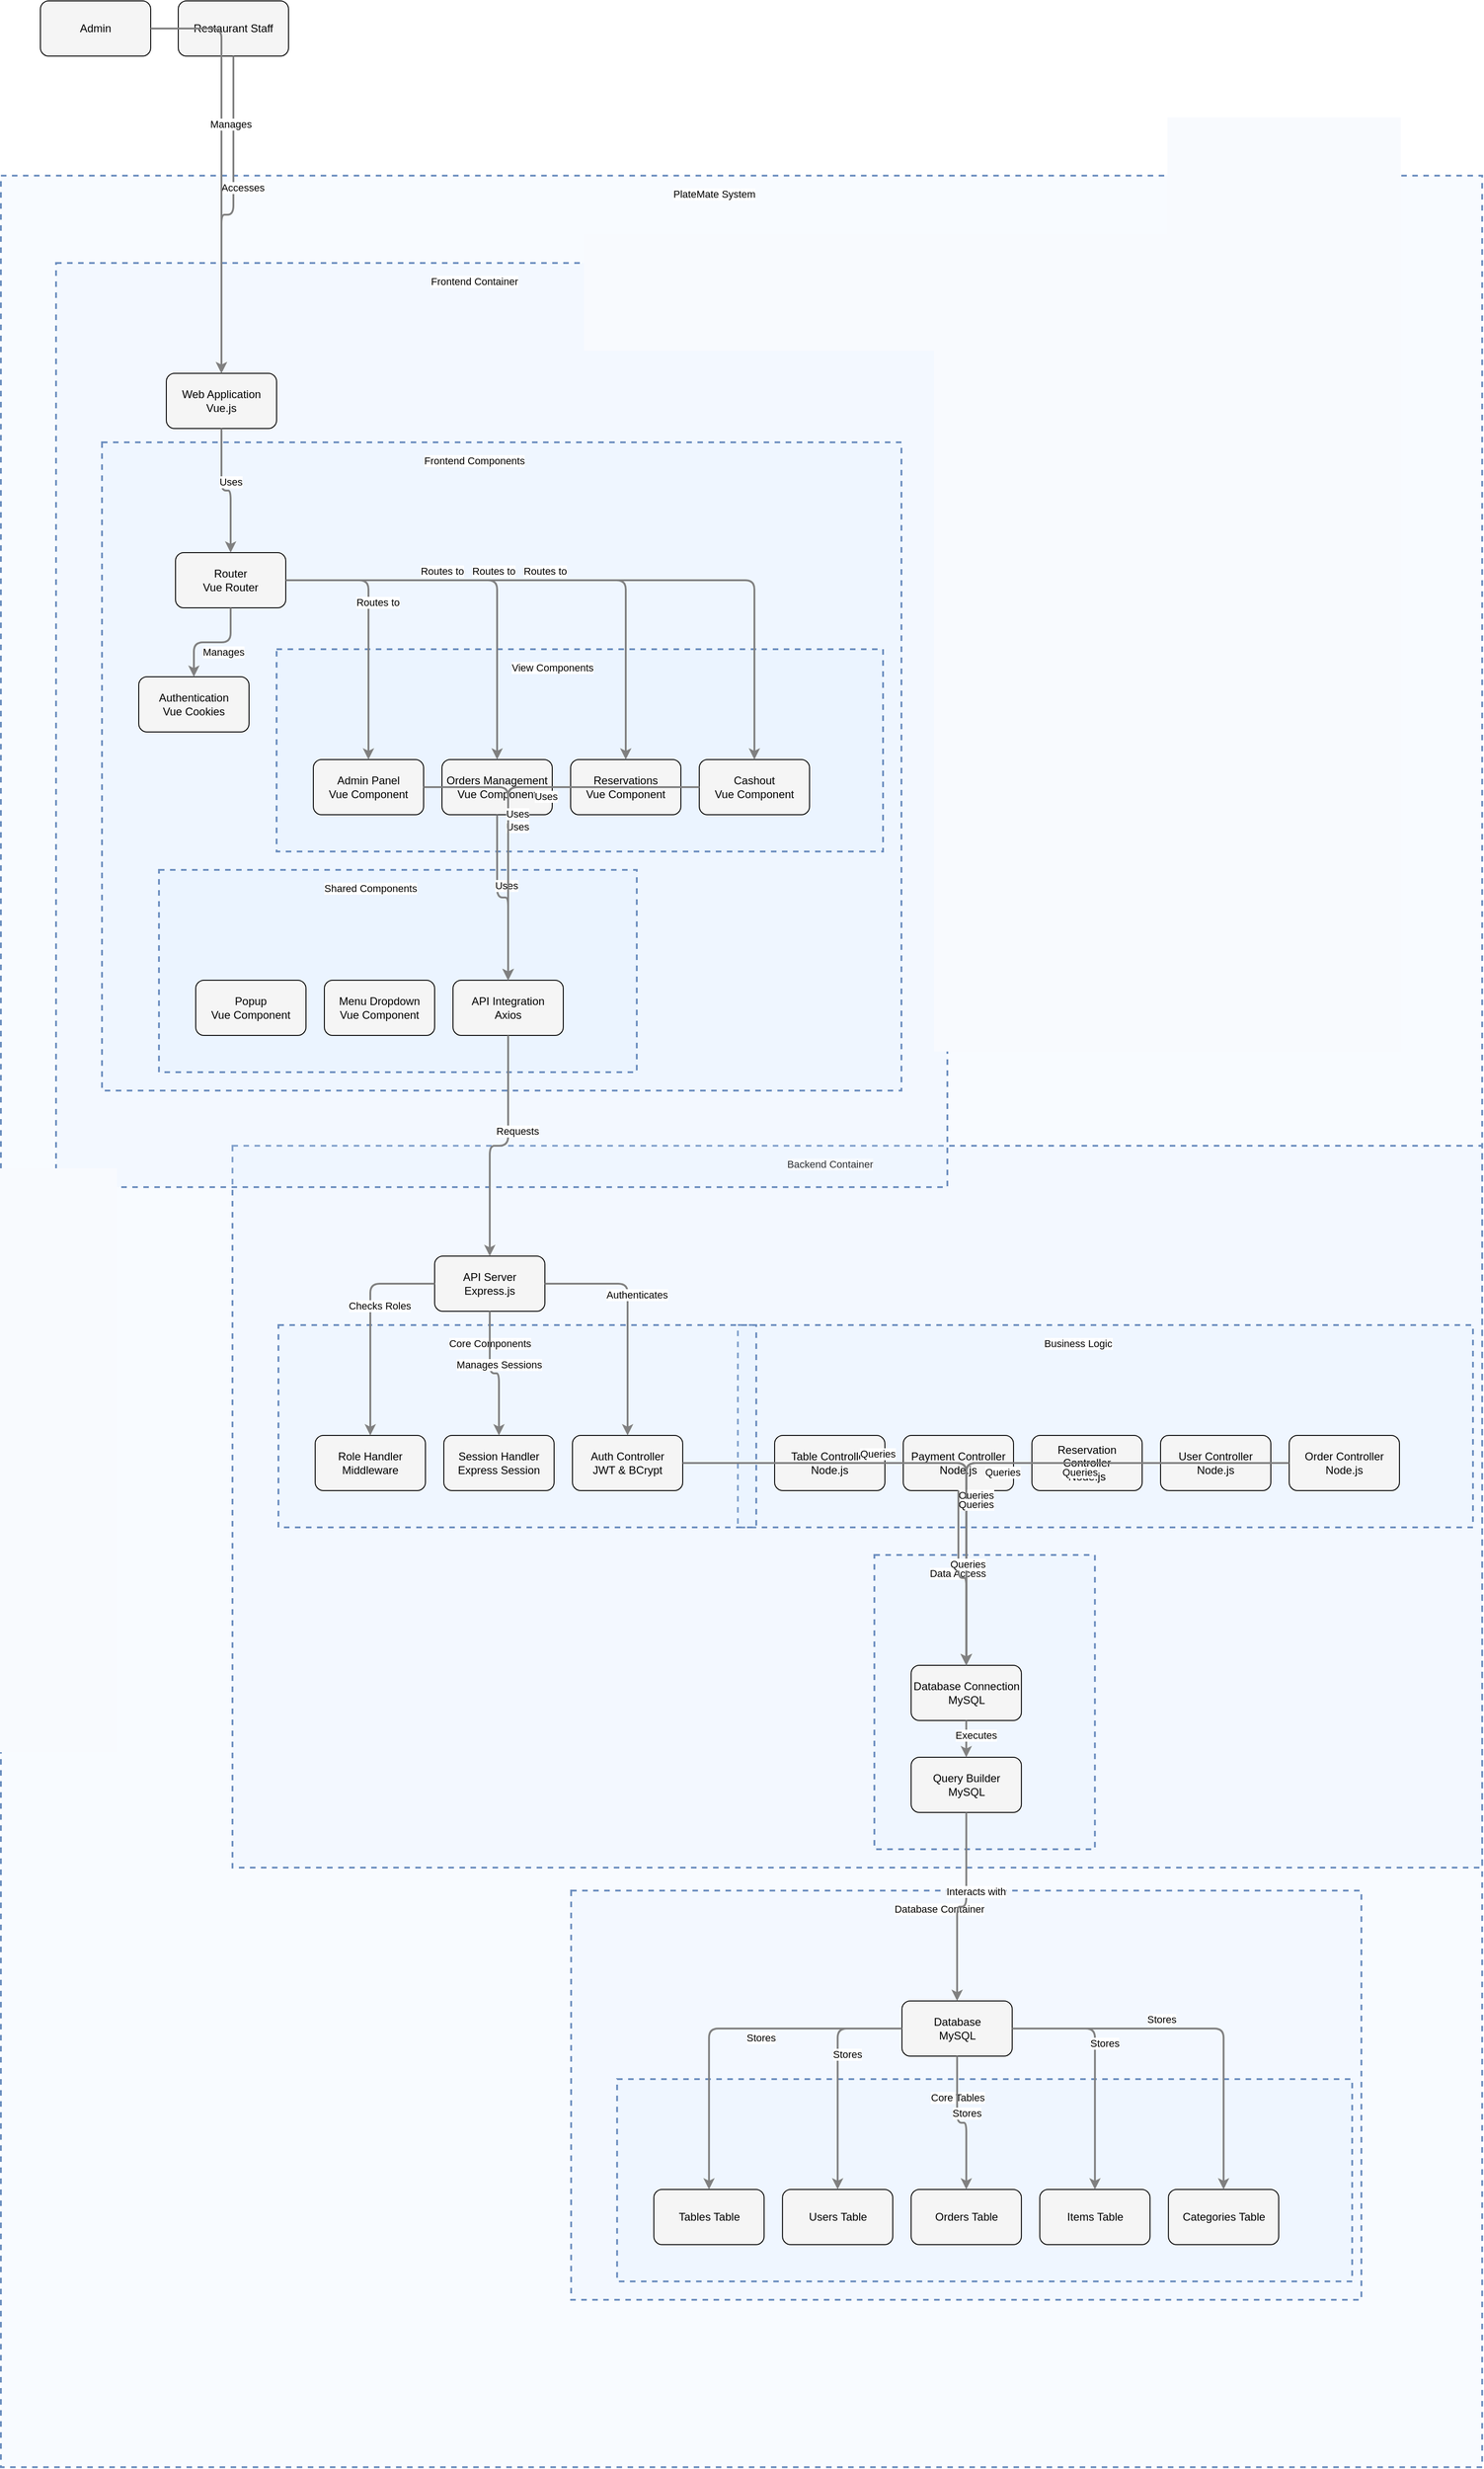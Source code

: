 <mxfile version="26.2.2">
  <diagram id="codeviz-diagram" name="System Diagram">
    <mxGraphModel dx="2370" dy="1610" grid="1" gridSize="10" guides="1" tooltips="1" connect="1" arrows="1" fold="1" page="1" pageScale="1" pageWidth="1169" pageHeight="827" math="0" shadow="0">
      <root>
        <mxCell id="0" />
        <mxCell id="1" parent="0" />
        <mxCell id="subGraph10" value="" style="html=1;whiteSpace=wrap;container=1;fillColor=#dae8fc;strokeColor=#6c8ebf;dashed=1;fillOpacity=20;strokeWidth=2;containerType=none;recursiveResize=0;movable=1;resizable=1;autosize=0;dropTarget=0" parent="1" vertex="1">
          <mxGeometry x="54" y="202" width="1612" height="2492" as="geometry" />
        </mxCell>
        <mxCell id="subGraph9" value="" style="html=1;whiteSpace=wrap;container=1;fillColor=#dae8fc;strokeColor=#6c8ebf;dashed=1;fillOpacity=20;strokeWidth=2;containerType=none;recursiveResize=0;movable=1;resizable=1;autosize=0;dropTarget=0" parent="subGraph10" vertex="1">
          <mxGeometry x="620.571" y="1865" width="860.0" height="445" as="geometry" />
        </mxCell>
        <mxCell id="subGraph8" value="" style="html=1;whiteSpace=wrap;container=1;fillColor=#dae8fc;strokeColor=#6c8ebf;dashed=1;fillOpacity=20;strokeWidth=2;containerType=none;recursiveResize=0;movable=1;resizable=1;autosize=0;dropTarget=0" parent="subGraph9" vertex="1">
          <mxGeometry x="50" y="205" width="800" height="220" as="geometry" />
        </mxCell>
        <mxCell id="Users" value="Users Table" style="rounded=1;whiteSpace=wrap;html=1;fillColor=#f5f5f5" parent="subGraph8" vertex="1">
          <mxGeometry x="180" y="120" width="120" height="60" as="geometry" />
        </mxCell>
        <mxCell id="Orders" value="Orders Table" style="rounded=1;whiteSpace=wrap;html=1;fillColor=#f5f5f5" parent="subGraph8" vertex="1">
          <mxGeometry x="320" y="120" width="120" height="60" as="geometry" />
        </mxCell>
        <mxCell id="Tables" value="Tables Table" style="rounded=1;whiteSpace=wrap;html=1;fillColor=#f5f5f5" parent="subGraph8" vertex="1">
          <mxGeometry x="40" y="120" width="120" height="60" as="geometry" />
        </mxCell>
        <mxCell id="Items" value="Items Table" style="rounded=1;whiteSpace=wrap;html=1;fillColor=#f5f5f5" parent="subGraph8" vertex="1">
          <mxGeometry x="460" y="120" width="120" height="60" as="geometry" />
        </mxCell>
        <mxCell id="Categories" value="Categories Table" style="rounded=1;whiteSpace=wrap;html=1;fillColor=#f5f5f5" parent="subGraph8" vertex="1">
          <mxGeometry x="600" y="120" width="120" height="60" as="geometry" />
        </mxCell>
        <mxCell id="subGraph8_label" value="Core Tables" style="edgeLabel;html=1;align=center;verticalAlign=middle;resizable=0;labelBackgroundColor=white;spacing=5" parent="subGraph9" vertex="1">
          <mxGeometry x="58" y="213" width="724" height="24" as="geometry" />
        </mxCell>
        <mxCell id="MySQL" value="Database&lt;br&gt;MySQL" style="rounded=1;whiteSpace=wrap;html=1;fillColor=#f5f5f5" parent="subGraph9" vertex="1">
          <mxGeometry x="360" y="120" width="120" height="60" as="geometry" />
        </mxCell>
        <mxCell id="subGraph9_label" value="Database Container" style="edgeLabel;html=1;align=center;verticalAlign=middle;resizable=0;labelBackgroundColor=white;spacing=5" parent="subGraph10" vertex="1">
          <mxGeometry x="628.571" y="1873" width="784.0" height="24" as="geometry" />
        </mxCell>
        <mxCell id="subGraph7" value="" style="html=1;whiteSpace=wrap;container=1;fillColor=#dae8fc;strokeColor=#6c8ebf;dashed=1;fillOpacity=20;strokeWidth=2;containerType=none;recursiveResize=0;movable=1;resizable=1;autosize=0;dropTarget=0" parent="subGraph10" vertex="1">
          <mxGeometry x="252" y="1055" width="1360" height="785" as="geometry" />
        </mxCell>
        <mxCell id="subGraph6" value="" style="html=1;whiteSpace=wrap;container=1;fillColor=#dae8fc;strokeColor=#6c8ebf;dashed=1;fillOpacity=20;strokeWidth=2;containerType=none;recursiveResize=0;movable=1;resizable=1;autosize=0;dropTarget=0" parent="subGraph7" vertex="1">
          <mxGeometry x="698.571" y="445" width="240" height="320" as="geometry" />
        </mxCell>
        <mxCell id="DBConnection" value="Database Connection&lt;br&gt;MySQL" style="rounded=1;whiteSpace=wrap;html=1;fillColor=#f5f5f5" parent="subGraph6" vertex="1">
          <mxGeometry x="40" y="120" width="120" height="60" as="geometry" />
        </mxCell>
        <mxCell id="QueryBuilder" value="Query Builder&lt;br&gt;MySQL" style="rounded=1;whiteSpace=wrap;html=1;fillColor=#f5f5f5" parent="subGraph6" vertex="1">
          <mxGeometry x="40" y="220" width="120" height="60" as="geometry" />
        </mxCell>
        <mxCell id="subGraph6_label" value="Data Access" style="edgeLabel;html=1;align=center;verticalAlign=middle;resizable=0;labelBackgroundColor=white;spacing=5" parent="subGraph7" vertex="1">
          <mxGeometry x="706.571" y="453" width="164" height="24" as="geometry" />
        </mxCell>
        <mxCell id="subGraph5" value="" style="html=1;whiteSpace=wrap;container=1;fillColor=#dae8fc;strokeColor=#6c8ebf;dashed=1;fillOpacity=20;strokeWidth=2;containerType=none;recursiveResize=0;movable=1;resizable=1;autosize=0;dropTarget=0" parent="subGraph7" vertex="1">
          <mxGeometry x="550" y="195" width="800" height="220" as="geometry" />
        </mxCell>
        <mxCell id="OrderController" value="Order Controller&lt;br&gt;Node.js" style="rounded=1;whiteSpace=wrap;html=1;fillColor=#f5f5f5" parent="subGraph5" vertex="1">
          <mxGeometry x="600" y="120" width="120" height="60" as="geometry" />
        </mxCell>
        <mxCell id="TableController" value="Table Controller&lt;br&gt;Node.js" style="rounded=1;whiteSpace=wrap;html=1;fillColor=#f5f5f5" parent="subGraph5" vertex="1">
          <mxGeometry x="40" y="120" width="120" height="60" as="geometry" />
        </mxCell>
        <mxCell id="UserController" value="User Controller&lt;br&gt;Node.js" style="rounded=1;whiteSpace=wrap;html=1;fillColor=#f5f5f5" parent="subGraph5" vertex="1">
          <mxGeometry x="460" y="120" width="120" height="60" as="geometry" />
        </mxCell>
        <mxCell id="ReservationController" value="Reservation Controller&lt;br&gt;Node.js" style="rounded=1;whiteSpace=wrap;html=1;fillColor=#f5f5f5" parent="subGraph5" vertex="1">
          <mxGeometry x="320" y="120" width="120" height="60" as="geometry" />
        </mxCell>
        <mxCell id="PaymentController" value="Payment Controller&lt;br&gt;Node.js" style="rounded=1;whiteSpace=wrap;html=1;fillColor=#f5f5f5" parent="subGraph5" vertex="1">
          <mxGeometry x="180" y="120" width="120" height="60" as="geometry" />
        </mxCell>
        <mxCell id="subGraph5_label" value="Business Logic" style="edgeLabel;html=1;align=center;verticalAlign=middle;resizable=0;labelBackgroundColor=white;spacing=5" parent="subGraph7" vertex="1">
          <mxGeometry x="558" y="203" width="724" height="24" as="geometry" />
        </mxCell>
        <mxCell id="subGraph4" value="" style="html=1;whiteSpace=wrap;container=1;fillColor=#dae8fc;strokeColor=#6c8ebf;dashed=1;fillOpacity=20;strokeWidth=2;containerType=none;recursiveResize=0;movable=1;resizable=1;autosize=0;dropTarget=0" parent="subGraph7" vertex="1">
          <mxGeometry x="50" y="195" width="520" height="220" as="geometry" />
        </mxCell>
        <mxCell id="AuthController" value="Auth Controller&lt;br&gt;JWT &amp;amp; BCrypt" style="rounded=1;whiteSpace=wrap;html=1;fillColor=#f5f5f5" parent="subGraph4" vertex="1">
          <mxGeometry x="320" y="120" width="120" height="60" as="geometry" />
        </mxCell>
        <mxCell id="SessionHandler" value="Session Handler&lt;br&gt;Express Session" style="rounded=1;whiteSpace=wrap;html=1;fillColor=#f5f5f5" parent="subGraph4" vertex="1">
          <mxGeometry x="180" y="120" width="120" height="60" as="geometry" />
        </mxCell>
        <mxCell id="RoleHandler" value="Role Handler&lt;br&gt;Middleware" style="rounded=1;whiteSpace=wrap;html=1;fillColor=#f5f5f5" parent="subGraph4" vertex="1">
          <mxGeometry x="40" y="120" width="120" height="60" as="geometry" />
        </mxCell>
        <mxCell id="subGraph4_label" value="Core Components" style="edgeLabel;html=1;align=center;verticalAlign=middle;resizable=0;labelBackgroundColor=white;spacing=5" parent="subGraph7" vertex="1">
          <mxGeometry x="58" y="203" width="444" height="24" as="geometry" />
        </mxCell>
        <mxCell id="ExpressServer" value="API Server&lt;br&gt;Express.js" style="rounded=1;whiteSpace=wrap;html=1;fillColor=#f5f5f5" parent="subGraph7" vertex="1">
          <mxGeometry x="220" y="120" width="120" height="60" as="geometry" />
        </mxCell>
        <mxCell id="subGraph7_label" value="Backend Container" style="edgeLabel;html=1;align=center;verticalAlign=middle;resizable=0;labelBackgroundColor=white;spacing=5" parent="subGraph10" vertex="1">
          <mxGeometry x="260" y="1063" width="1284" height="24" as="geometry" />
        </mxCell>
        <mxCell id="subGraph3" value="" style="html=1;whiteSpace=wrap;container=1;fillColor=#dae8fc;strokeColor=#6c8ebf;dashed=1;fillOpacity=20;strokeWidth=2;containerType=none;recursiveResize=0;movable=1;resizable=1;autosize=0;dropTarget=0" parent="subGraph10" vertex="1">
          <mxGeometry x="60" y="95" width="970" height="1005" as="geometry" />
        </mxCell>
        <mxCell id="subGraph2" value="" style="html=1;whiteSpace=wrap;container=1;fillColor=#dae8fc;strokeColor=#6c8ebf;dashed=1;fillOpacity=20;strokeWidth=2;containerType=none;recursiveResize=0;movable=1;resizable=1;autosize=0;dropTarget=0" parent="subGraph3" vertex="1">
          <mxGeometry x="50" y="195" width="870" height="705" as="geometry" />
        </mxCell>
        <mxCell id="subGraph1" value="" style="html=1;whiteSpace=wrap;container=1;fillColor=#dae8fc;strokeColor=#6c8ebf;dashed=1;fillOpacity=20;strokeWidth=2;containerType=none;recursiveResize=0;movable=1;resizable=1;autosize=0;dropTarget=0" parent="subGraph2" vertex="1">
          <mxGeometry x="62" y="465" width="520" height="220" as="geometry" />
        </mxCell>
        <mxCell id="MenuDropdown" value="Menu Dropdown&lt;br&gt;Vue Component" style="rounded=1;whiteSpace=wrap;html=1;fillColor=#f5f5f5" parent="subGraph1" vertex="1">
          <mxGeometry x="180" y="120" width="120" height="60" as="geometry" />
        </mxCell>
        <mxCell id="PopupComponent" value="Popup&lt;br&gt;Vue Component" style="rounded=1;whiteSpace=wrap;html=1;fillColor=#f5f5f5" parent="subGraph1" vertex="1">
          <mxGeometry x="40" y="120" width="120" height="60" as="geometry" />
        </mxCell>
        <mxCell id="APIClient" value="API Integration&lt;br&gt;Axios" style="rounded=1;whiteSpace=wrap;html=1;fillColor=#f5f5f5" parent="subGraph1" vertex="1">
          <mxGeometry x="320" y="120" width="120" height="60" as="geometry" />
        </mxCell>
        <mxCell id="subGraph1_label" value="Shared Components" style="edgeLabel;html=1;align=center;verticalAlign=middle;resizable=0;labelBackgroundColor=white;spacing=5" parent="subGraph2" vertex="1">
          <mxGeometry x="70" y="473" width="444" height="24" as="geometry" />
        </mxCell>
        <mxCell id="subGraph0" value="" style="html=1;whiteSpace=wrap;container=1;fillColor=#dae8fc;strokeColor=#6c8ebf;dashed=1;fillOpacity=20;strokeWidth=2;containerType=none;recursiveResize=0;movable=1;resizable=1;autosize=0;dropTarget=0" parent="subGraph2" vertex="1">
          <mxGeometry x="190" y="225" width="660" height="220" as="geometry" />
        </mxCell>
        <mxCell id="OrdersView" value="Orders Management&lt;br&gt;Vue Component" style="rounded=1;whiteSpace=wrap;html=1;fillColor=#f5f5f5" parent="subGraph0" vertex="1">
          <mxGeometry x="180" y="120" width="120" height="60" as="geometry" />
        </mxCell>
        <mxCell id="ReservationView" value="Reservations&lt;br&gt;Vue Component" style="rounded=1;whiteSpace=wrap;html=1;fillColor=#f5f5f5" parent="subGraph0" vertex="1">
          <mxGeometry x="320" y="120" width="120" height="60" as="geometry" />
        </mxCell>
        <mxCell id="CashoutView" value="Cashout&lt;br&gt;Vue Component" style="rounded=1;whiteSpace=wrap;html=1;fillColor=#f5f5f5" parent="subGraph0" vertex="1">
          <mxGeometry x="460" y="120" width="120" height="60" as="geometry" />
        </mxCell>
        <mxCell id="AdminView" value="Admin Panel&lt;br&gt;Vue Component" style="rounded=1;whiteSpace=wrap;html=1;fillColor=#f5f5f5" parent="subGraph0" vertex="1">
          <mxGeometry x="40" y="120" width="120" height="60" as="geometry" />
        </mxCell>
        <mxCell id="subGraph0_label" value="View Components" style="edgeLabel;html=1;align=center;verticalAlign=middle;resizable=0;labelBackgroundColor=white;spacing=5" parent="subGraph2" vertex="1">
          <mxGeometry x="198" y="233" width="584" height="24" as="geometry" />
        </mxCell>
        <mxCell id="Router" value="Router&lt;br&gt;Vue Router" style="rounded=1;whiteSpace=wrap;html=1;fillColor=#f5f5f5" parent="subGraph2" vertex="1">
          <mxGeometry x="80" y="120" width="120" height="60" as="geometry" />
        </mxCell>
        <mxCell id="AuthModule" value="Authentication&lt;br&gt;Vue Cookies" style="rounded=1;whiteSpace=wrap;html=1;fillColor=#f5f5f5" parent="subGraph2" vertex="1">
          <mxGeometry x="40" y="255" width="120" height="60" as="geometry" />
        </mxCell>
        <mxCell id="subGraph2_label" value="Frontend Components" style="edgeLabel;html=1;align=center;verticalAlign=middle;resizable=0;labelBackgroundColor=white;spacing=5" parent="subGraph3" vertex="1">
          <mxGeometry x="58" y="203" width="794" height="24" as="geometry" />
        </mxCell>
        <mxCell id="VueApp" value="Web Application&lt;br&gt;Vue.js" style="rounded=1;whiteSpace=wrap;html=1;fillColor=#f5f5f5" parent="subGraph3" vertex="1">
          <mxGeometry x="120" y="120" width="120" height="60" as="geometry" />
        </mxCell>
        <mxCell id="subGraph3_label" value="Frontend Container" style="edgeLabel;html=1;align=center;verticalAlign=middle;resizable=0;labelBackgroundColor=white;spacing=5" parent="subGraph10" vertex="1">
          <mxGeometry x="68" y="103" width="894" height="24" as="geometry" />
        </mxCell>
        <mxCell id="subGraph10_label" value="PlateMate System" style="edgeLabel;html=1;align=center;verticalAlign=middle;resizable=0;labelBackgroundColor=white;spacing=5" parent="1" vertex="1">
          <mxGeometry x="62" y="210" width="1536" height="24" as="geometry" />
        </mxCell>
        <mxCell id="User" value="Restaurant Staff" style="rounded=1;whiteSpace=wrap;html=1;fillColor=#f5f5f5" parent="1" vertex="1">
          <mxGeometry x="247" y="12" width="120" height="60" as="geometry" />
        </mxCell>
        <mxCell id="Admin" value="Admin" style="rounded=1;whiteSpace=wrap;html=1;fillColor=#f5f5f5" parent="1" vertex="1">
          <mxGeometry x="97" y="12" width="120" height="60" as="geometry" />
        </mxCell>
        <mxCell id="edge-L_User_VueApp_0" style="edgeStyle=orthogonalEdgeStyle;rounded=1;orthogonalLoop=1;jettySize=auto;html=1;strokeColor=#808080;strokeWidth=2;jumpStyle=arc;jumpSize=10;spacing=15;labelBackgroundColor=white;labelBorderColor=none" parent="1" source="User" target="VueApp" edge="1">
          <mxGeometry relative="1" as="geometry" />
        </mxCell>
        <mxCell id="edge-L_User_VueApp_0_label" value="Accesses" style="edgeLabel;html=1;align=center;verticalAlign=middle;resizable=0;points=[];" parent="edge-L_User_VueApp_0" vertex="1" connectable="0">
          <mxGeometry x="-0.2" y="10" relative="1" as="geometry">
            <mxPoint as="offset" />
          </mxGeometry>
        </mxCell>
        <mxCell id="edge-L_Admin_VueApp_1" style="edgeStyle=orthogonalEdgeStyle;rounded=1;orthogonalLoop=1;jettySize=auto;html=1;strokeColor=#808080;strokeWidth=2;jumpStyle=arc;jumpSize=10;spacing=15;labelBackgroundColor=white;labelBorderColor=none" parent="1" source="Admin" target="VueApp" edge="1">
          <mxGeometry relative="1" as="geometry" />
        </mxCell>
        <mxCell id="edge-L_Admin_VueApp_1_label" value="Manages" style="edgeLabel;html=1;align=center;verticalAlign=middle;resizable=0;points=[];" parent="edge-L_Admin_VueApp_1" vertex="1" connectable="0">
          <mxGeometry x="-0.2" y="10" relative="1" as="geometry">
            <mxPoint as="offset" />
          </mxGeometry>
        </mxCell>
        <mxCell id="edge-L_VueApp_Router_2" style="edgeStyle=orthogonalEdgeStyle;rounded=1;orthogonalLoop=1;jettySize=auto;html=1;strokeColor=#808080;strokeWidth=2;jumpStyle=arc;jumpSize=10;spacing=15;labelBackgroundColor=white;labelBorderColor=none" parent="1" source="VueApp" target="Router" edge="1">
          <mxGeometry relative="1" as="geometry" />
        </mxCell>
        <mxCell id="edge-L_VueApp_Router_2_label" value="Uses" style="edgeLabel;html=1;align=center;verticalAlign=middle;resizable=0;points=[];" parent="edge-L_VueApp_Router_2" vertex="1" connectable="0">
          <mxGeometry x="-0.2" y="10" relative="1" as="geometry">
            <mxPoint as="offset" />
          </mxGeometry>
        </mxCell>
        <mxCell id="edge-L_Router_AuthModule_3" style="edgeStyle=orthogonalEdgeStyle;rounded=1;orthogonalLoop=1;jettySize=auto;html=1;strokeColor=#808080;strokeWidth=2;jumpStyle=arc;jumpSize=10;spacing=15;labelBackgroundColor=white;labelBorderColor=none" parent="1" source="Router" target="AuthModule" edge="1">
          <mxGeometry relative="1" as="geometry" />
        </mxCell>
        <mxCell id="edge-L_Router_AuthModule_3_label" value="Manages" style="edgeLabel;html=1;align=center;verticalAlign=middle;resizable=0;points=[];" parent="edge-L_Router_AuthModule_3" vertex="1" connectable="0">
          <mxGeometry x="-0.2" y="10" relative="1" as="geometry">
            <mxPoint as="offset" />
          </mxGeometry>
        </mxCell>
        <mxCell id="edge-L_Router_OrdersView_4" style="edgeStyle=orthogonalEdgeStyle;rounded=1;orthogonalLoop=1;jettySize=auto;html=1;strokeColor=#808080;strokeWidth=2;jumpStyle=arc;jumpSize=10;spacing=15;labelBackgroundColor=white;labelBorderColor=none" parent="1" source="Router" target="OrdersView" edge="1">
          <mxGeometry relative="1" as="geometry" />
        </mxCell>
        <mxCell id="edge-L_Router_OrdersView_4_label" value="Routes to" style="edgeLabel;html=1;align=center;verticalAlign=middle;resizable=0;points=[];" parent="edge-L_Router_OrdersView_4" vertex="1" connectable="0">
          <mxGeometry x="-0.2" y="10" relative="1" as="geometry">
            <mxPoint as="offset" />
          </mxGeometry>
        </mxCell>
        <mxCell id="edge-L_Router_ReservationView_5" style="edgeStyle=orthogonalEdgeStyle;rounded=1;orthogonalLoop=1;jettySize=auto;html=1;strokeColor=#808080;strokeWidth=2;jumpStyle=arc;jumpSize=10;spacing=15;labelBackgroundColor=white;labelBorderColor=none" parent="1" source="Router" target="ReservationView" edge="1">
          <mxGeometry relative="1" as="geometry" />
        </mxCell>
        <mxCell id="edge-L_Router_ReservationView_5_label" value="Routes to" style="edgeLabel;html=1;align=center;verticalAlign=middle;resizable=0;points=[];" parent="edge-L_Router_ReservationView_5" vertex="1" connectable="0">
          <mxGeometry x="-0.2" y="10" relative="1" as="geometry">
            <mxPoint as="offset" />
          </mxGeometry>
        </mxCell>
        <mxCell id="edge-L_Router_CashoutView_6" style="edgeStyle=orthogonalEdgeStyle;rounded=1;orthogonalLoop=1;jettySize=auto;html=1;strokeColor=#808080;strokeWidth=2;jumpStyle=arc;jumpSize=10;spacing=15;labelBackgroundColor=white;labelBorderColor=none" parent="1" source="Router" target="CashoutView" edge="1">
          <mxGeometry relative="1" as="geometry" />
        </mxCell>
        <mxCell id="edge-L_Router_CashoutView_6_label" value="Routes to" style="edgeLabel;html=1;align=center;verticalAlign=middle;resizable=0;points=[];" parent="edge-L_Router_CashoutView_6" vertex="1" connectable="0">
          <mxGeometry x="-0.2" y="10" relative="1" as="geometry">
            <mxPoint as="offset" />
          </mxGeometry>
        </mxCell>
        <mxCell id="edge-L_Router_AdminView_7" style="edgeStyle=orthogonalEdgeStyle;rounded=1;orthogonalLoop=1;jettySize=auto;html=1;strokeColor=#808080;strokeWidth=2;jumpStyle=arc;jumpSize=10;spacing=15;labelBackgroundColor=white;labelBorderColor=none" parent="1" source="Router" target="AdminView" edge="1">
          <mxGeometry relative="1" as="geometry" />
        </mxCell>
        <mxCell id="edge-L_Router_AdminView_7_label" value="Routes to" style="edgeLabel;html=1;align=center;verticalAlign=middle;resizable=0;points=[];" parent="edge-L_Router_AdminView_7" vertex="1" connectable="0">
          <mxGeometry x="-0.2" y="10" relative="1" as="geometry">
            <mxPoint as="offset" />
          </mxGeometry>
        </mxCell>
        <mxCell id="edge-L_OrdersView_APIClient_8" style="edgeStyle=orthogonalEdgeStyle;rounded=1;orthogonalLoop=1;jettySize=auto;html=1;strokeColor=#808080;strokeWidth=2;jumpStyle=arc;jumpSize=10;spacing=15;labelBackgroundColor=white;labelBorderColor=none" parent="1" source="OrdersView" target="APIClient" edge="1">
          <mxGeometry relative="1" as="geometry" />
        </mxCell>
        <mxCell id="edge-L_OrdersView_APIClient_8_label" value="Uses" style="edgeLabel;html=1;align=center;verticalAlign=middle;resizable=0;points=[];" parent="edge-L_OrdersView_APIClient_8" vertex="1" connectable="0">
          <mxGeometry x="-0.2" y="10" relative="1" as="geometry">
            <mxPoint as="offset" />
          </mxGeometry>
        </mxCell>
        <mxCell id="edge-L_ReservationView_APIClient_9" style="edgeStyle=orthogonalEdgeStyle;rounded=1;orthogonalLoop=1;jettySize=auto;html=1;strokeColor=#808080;strokeWidth=2;jumpStyle=arc;jumpSize=10;spacing=15;labelBackgroundColor=white;labelBorderColor=none" parent="1" source="ReservationView" target="APIClient" edge="1">
          <mxGeometry relative="1" as="geometry" />
        </mxCell>
        <mxCell id="edge-L_ReservationView_APIClient_9_label" value="Uses" style="edgeLabel;html=1;align=center;verticalAlign=middle;resizable=0;points=[];" parent="edge-L_ReservationView_APIClient_9" vertex="1" connectable="0">
          <mxGeometry x="-0.2" y="10" relative="1" as="geometry">
            <mxPoint as="offset" />
          </mxGeometry>
        </mxCell>
        <mxCell id="edge-L_CashoutView_APIClient_10" style="edgeStyle=orthogonalEdgeStyle;rounded=1;orthogonalLoop=1;jettySize=auto;html=1;strokeColor=#808080;strokeWidth=2;jumpStyle=arc;jumpSize=10;spacing=15;labelBackgroundColor=white;labelBorderColor=none" parent="1" source="CashoutView" target="APIClient" edge="1">
          <mxGeometry relative="1" as="geometry" />
        </mxCell>
        <mxCell id="edge-L_CashoutView_APIClient_10_label" value="Uses" style="edgeLabel;html=1;align=center;verticalAlign=middle;resizable=0;points=[];" parent="edge-L_CashoutView_APIClient_10" vertex="1" connectable="0">
          <mxGeometry x="-0.2" y="10" relative="1" as="geometry">
            <mxPoint as="offset" />
          </mxGeometry>
        </mxCell>
        <mxCell id="edge-L_AdminView_APIClient_11" style="edgeStyle=orthogonalEdgeStyle;rounded=1;orthogonalLoop=1;jettySize=auto;html=1;strokeColor=#808080;strokeWidth=2;jumpStyle=arc;jumpSize=10;spacing=15;labelBackgroundColor=white;labelBorderColor=none" parent="1" source="AdminView" target="APIClient" edge="1">
          <mxGeometry relative="1" as="geometry" />
        </mxCell>
        <mxCell id="edge-L_AdminView_APIClient_11_label" value="Uses" style="edgeLabel;html=1;align=center;verticalAlign=middle;resizable=0;points=[];" parent="edge-L_AdminView_APIClient_11" vertex="1" connectable="0">
          <mxGeometry x="-0.2" y="10" relative="1" as="geometry">
            <mxPoint as="offset" />
          </mxGeometry>
        </mxCell>
        <mxCell id="edge-L_APIClient_ExpressServer_12" style="edgeStyle=orthogonalEdgeStyle;rounded=1;orthogonalLoop=1;jettySize=auto;html=1;strokeColor=#808080;strokeWidth=2;jumpStyle=arc;jumpSize=10;spacing=15;labelBackgroundColor=white;labelBorderColor=none" parent="1" source="APIClient" target="ExpressServer" edge="1">
          <mxGeometry relative="1" as="geometry" />
        </mxCell>
        <mxCell id="edge-L_APIClient_ExpressServer_12_label" value="Requests" style="edgeLabel;html=1;align=center;verticalAlign=middle;resizable=0;points=[];" parent="edge-L_APIClient_ExpressServer_12" vertex="1" connectable="0">
          <mxGeometry x="-0.2" y="10" relative="1" as="geometry">
            <mxPoint as="offset" />
          </mxGeometry>
        </mxCell>
        <mxCell id="edge-L_ExpressServer_AuthController_13" style="edgeStyle=orthogonalEdgeStyle;rounded=1;orthogonalLoop=1;jettySize=auto;html=1;strokeColor=#808080;strokeWidth=2;jumpStyle=arc;jumpSize=10;spacing=15;labelBackgroundColor=white;labelBorderColor=none" parent="1" source="ExpressServer" target="AuthController" edge="1">
          <mxGeometry relative="1" as="geometry" />
        </mxCell>
        <mxCell id="edge-L_ExpressServer_AuthController_13_label" value="Authenticates" style="edgeLabel;html=1;align=center;verticalAlign=middle;resizable=0;points=[];" parent="edge-L_ExpressServer_AuthController_13" vertex="1" connectable="0">
          <mxGeometry x="-0.2" y="10" relative="1" as="geometry">
            <mxPoint as="offset" />
          </mxGeometry>
        </mxCell>
        <mxCell id="edge-L_ExpressServer_SessionHandler_14" style="edgeStyle=orthogonalEdgeStyle;rounded=1;orthogonalLoop=1;jettySize=auto;html=1;strokeColor=#808080;strokeWidth=2;jumpStyle=arc;jumpSize=10;spacing=15;labelBackgroundColor=white;labelBorderColor=none" parent="1" source="ExpressServer" target="SessionHandler" edge="1">
          <mxGeometry relative="1" as="geometry" />
        </mxCell>
        <mxCell id="edge-L_ExpressServer_SessionHandler_14_label" value="Manages Sessions" style="edgeLabel;html=1;align=center;verticalAlign=middle;resizable=0;points=[];" parent="edge-L_ExpressServer_SessionHandler_14" vertex="1" connectable="0">
          <mxGeometry x="-0.2" y="10" relative="1" as="geometry">
            <mxPoint as="offset" />
          </mxGeometry>
        </mxCell>
        <mxCell id="edge-L_ExpressServer_RoleHandler_15" style="edgeStyle=orthogonalEdgeStyle;rounded=1;orthogonalLoop=1;jettySize=auto;html=1;strokeColor=#808080;strokeWidth=2;jumpStyle=arc;jumpSize=10;spacing=15;labelBackgroundColor=white;labelBorderColor=none" parent="1" source="ExpressServer" target="RoleHandler" edge="1">
          <mxGeometry relative="1" as="geometry" />
        </mxCell>
        <mxCell id="edge-L_ExpressServer_RoleHandler_15_label" value="Checks Roles" style="edgeLabel;html=1;align=center;verticalAlign=middle;resizable=0;points=[];" parent="edge-L_ExpressServer_RoleHandler_15" vertex="1" connectable="0">
          <mxGeometry x="-0.2" y="10" relative="1" as="geometry">
            <mxPoint as="offset" />
          </mxGeometry>
        </mxCell>
        <mxCell id="edge-L_AuthController_DBConnection_16" style="edgeStyle=orthogonalEdgeStyle;rounded=1;orthogonalLoop=1;jettySize=auto;html=1;strokeColor=#808080;strokeWidth=2;jumpStyle=arc;jumpSize=10;spacing=15;labelBackgroundColor=white;labelBorderColor=none" parent="1" source="AuthController" target="DBConnection" edge="1">
          <mxGeometry relative="1" as="geometry" />
        </mxCell>
        <mxCell id="edge-L_AuthController_DBConnection_16_label" value="Queries" style="edgeLabel;html=1;align=center;verticalAlign=middle;resizable=0;points=[];" parent="edge-L_AuthController_DBConnection_16" vertex="1" connectable="0">
          <mxGeometry x="-0.2" y="10" relative="1" as="geometry">
            <mxPoint as="offset" />
          </mxGeometry>
        </mxCell>
        <mxCell id="edge-L_OrderController_DBConnection_17" style="edgeStyle=orthogonalEdgeStyle;rounded=1;orthogonalLoop=1;jettySize=auto;html=1;strokeColor=#808080;strokeWidth=2;jumpStyle=arc;jumpSize=10;spacing=15;labelBackgroundColor=white;labelBorderColor=none" parent="1" source="OrderController" target="DBConnection" edge="1">
          <mxGeometry relative="1" as="geometry" />
        </mxCell>
        <mxCell id="edge-L_OrderController_DBConnection_17_label" value="Queries" style="edgeLabel;html=1;align=center;verticalAlign=middle;resizable=0;points=[];" parent="edge-L_OrderController_DBConnection_17" vertex="1" connectable="0">
          <mxGeometry x="-0.2" y="10" relative="1" as="geometry">
            <mxPoint as="offset" />
          </mxGeometry>
        </mxCell>
        <mxCell id="edge-L_TableController_DBConnection_18" style="edgeStyle=orthogonalEdgeStyle;rounded=1;orthogonalLoop=1;jettySize=auto;html=1;strokeColor=#808080;strokeWidth=2;jumpStyle=arc;jumpSize=10;spacing=15;labelBackgroundColor=white;labelBorderColor=none" parent="1" source="TableController" target="DBConnection" edge="1">
          <mxGeometry relative="1" as="geometry" />
        </mxCell>
        <mxCell id="edge-L_TableController_DBConnection_18_label" value="Queries" style="edgeLabel;html=1;align=center;verticalAlign=middle;resizable=0;points=[];" parent="edge-L_TableController_DBConnection_18" vertex="1" connectable="0">
          <mxGeometry x="-0.2" y="10" relative="1" as="geometry">
            <mxPoint as="offset" />
          </mxGeometry>
        </mxCell>
        <mxCell id="edge-L_UserController_DBConnection_19" style="edgeStyle=orthogonalEdgeStyle;rounded=1;orthogonalLoop=1;jettySize=auto;html=1;strokeColor=#808080;strokeWidth=2;jumpStyle=arc;jumpSize=10;spacing=15;labelBackgroundColor=white;labelBorderColor=none" parent="1" source="UserController" target="DBConnection" edge="1">
          <mxGeometry relative="1" as="geometry" />
        </mxCell>
        <mxCell id="edge-L_UserController_DBConnection_19_label" value="Queries" style="edgeLabel;html=1;align=center;verticalAlign=middle;resizable=0;points=[];" parent="edge-L_UserController_DBConnection_19" vertex="1" connectable="0">
          <mxGeometry x="-0.2" y="10" relative="1" as="geometry">
            <mxPoint as="offset" />
          </mxGeometry>
        </mxCell>
        <mxCell id="edge-L_ReservationController_DBConnection_20" style="edgeStyle=orthogonalEdgeStyle;rounded=1;orthogonalLoop=1;jettySize=auto;html=1;strokeColor=#808080;strokeWidth=2;jumpStyle=arc;jumpSize=10;spacing=15;labelBackgroundColor=white;labelBorderColor=none" parent="1" source="ReservationController" target="DBConnection" edge="1">
          <mxGeometry relative="1" as="geometry" />
        </mxCell>
        <mxCell id="edge-L_ReservationController_DBConnection_20_label" value="Queries" style="edgeLabel;html=1;align=center;verticalAlign=middle;resizable=0;points=[];" parent="edge-L_ReservationController_DBConnection_20" vertex="1" connectable="0">
          <mxGeometry x="-0.2" y="10" relative="1" as="geometry">
            <mxPoint as="offset" />
          </mxGeometry>
        </mxCell>
        <mxCell id="edge-L_PaymentController_DBConnection_21" style="edgeStyle=orthogonalEdgeStyle;rounded=1;orthogonalLoop=1;jettySize=auto;html=1;strokeColor=#808080;strokeWidth=2;jumpStyle=arc;jumpSize=10;spacing=15;labelBackgroundColor=white;labelBorderColor=none" parent="1" source="PaymentController" target="DBConnection" edge="1">
          <mxGeometry relative="1" as="geometry" />
        </mxCell>
        <mxCell id="edge-L_PaymentController_DBConnection_21_label" value="Queries" style="edgeLabel;html=1;align=center;verticalAlign=middle;resizable=0;points=[];" parent="edge-L_PaymentController_DBConnection_21" vertex="1" connectable="0">
          <mxGeometry x="-0.2" y="10" relative="1" as="geometry">
            <mxPoint as="offset" />
          </mxGeometry>
        </mxCell>
        <mxCell id="edge-L_DBConnection_QueryBuilder_22" style="edgeStyle=orthogonalEdgeStyle;rounded=1;orthogonalLoop=1;jettySize=auto;html=1;strokeColor=#808080;strokeWidth=2;jumpStyle=arc;jumpSize=10;spacing=15;labelBackgroundColor=white;labelBorderColor=none" parent="1" source="DBConnection" target="QueryBuilder" edge="1">
          <mxGeometry relative="1" as="geometry" />
        </mxCell>
        <mxCell id="edge-L_DBConnection_QueryBuilder_22_label" value="Executes" style="edgeLabel;html=1;align=center;verticalAlign=middle;resizable=0;points=[];" parent="edge-L_DBConnection_QueryBuilder_22" vertex="1" connectable="0">
          <mxGeometry x="-0.2" y="10" relative="1" as="geometry">
            <mxPoint as="offset" />
          </mxGeometry>
        </mxCell>
        <mxCell id="edge-L_QueryBuilder_MySQL_23" style="edgeStyle=orthogonalEdgeStyle;rounded=1;orthogonalLoop=1;jettySize=auto;html=1;strokeColor=#808080;strokeWidth=2;jumpStyle=arc;jumpSize=10;spacing=15;labelBackgroundColor=white;labelBorderColor=none" parent="1" source="QueryBuilder" target="MySQL" edge="1">
          <mxGeometry relative="1" as="geometry" />
        </mxCell>
        <mxCell id="edge-L_QueryBuilder_MySQL_23_label" value="Interacts with" style="edgeLabel;html=1;align=center;verticalAlign=middle;resizable=0;points=[];" parent="edge-L_QueryBuilder_MySQL_23" vertex="1" connectable="0">
          <mxGeometry x="-0.2" y="10" relative="1" as="geometry">
            <mxPoint as="offset" />
          </mxGeometry>
        </mxCell>
        <mxCell id="edge-L_MySQL_Users_24" style="edgeStyle=orthogonalEdgeStyle;rounded=1;orthogonalLoop=1;jettySize=auto;html=1;strokeColor=#808080;strokeWidth=2;jumpStyle=arc;jumpSize=10;spacing=15;labelBackgroundColor=white;labelBorderColor=none" parent="1" source="MySQL" target="Users" edge="1">
          <mxGeometry relative="1" as="geometry" />
        </mxCell>
        <mxCell id="edge-L_MySQL_Users_24_label" value="Stores" style="edgeLabel;html=1;align=center;verticalAlign=middle;resizable=0;points=[];" parent="edge-L_MySQL_Users_24" vertex="1" connectable="0">
          <mxGeometry x="-0.2" y="10" relative="1" as="geometry">
            <mxPoint as="offset" />
          </mxGeometry>
        </mxCell>
        <mxCell id="edge-L_MySQL_Orders_25" style="edgeStyle=orthogonalEdgeStyle;rounded=1;orthogonalLoop=1;jettySize=auto;html=1;strokeColor=#808080;strokeWidth=2;jumpStyle=arc;jumpSize=10;spacing=15;labelBackgroundColor=white;labelBorderColor=none" parent="1" source="MySQL" target="Orders" edge="1">
          <mxGeometry relative="1" as="geometry" />
        </mxCell>
        <mxCell id="edge-L_MySQL_Orders_25_label" value="Stores" style="edgeLabel;html=1;align=center;verticalAlign=middle;resizable=0;points=[];" parent="edge-L_MySQL_Orders_25" vertex="1" connectable="0">
          <mxGeometry x="-0.2" y="10" relative="1" as="geometry">
            <mxPoint as="offset" />
          </mxGeometry>
        </mxCell>
        <mxCell id="edge-L_MySQL_Tables_26" style="edgeStyle=orthogonalEdgeStyle;rounded=1;orthogonalLoop=1;jettySize=auto;html=1;strokeColor=#808080;strokeWidth=2;jumpStyle=arc;jumpSize=10;spacing=15;labelBackgroundColor=white;labelBorderColor=none" parent="1" source="MySQL" target="Tables" edge="1">
          <mxGeometry relative="1" as="geometry" />
        </mxCell>
        <mxCell id="edge-L_MySQL_Tables_26_label" value="Stores" style="edgeLabel;html=1;align=center;verticalAlign=middle;resizable=0;points=[];" parent="edge-L_MySQL_Tables_26" vertex="1" connectable="0">
          <mxGeometry x="-0.2" y="10" relative="1" as="geometry">
            <mxPoint as="offset" />
          </mxGeometry>
        </mxCell>
        <mxCell id="edge-L_MySQL_Items_27" style="edgeStyle=orthogonalEdgeStyle;rounded=1;orthogonalLoop=1;jettySize=auto;html=1;strokeColor=#808080;strokeWidth=2;jumpStyle=arc;jumpSize=10;spacing=15;labelBackgroundColor=white;labelBorderColor=none" parent="1" source="MySQL" target="Items" edge="1">
          <mxGeometry relative="1" as="geometry" />
        </mxCell>
        <mxCell id="edge-L_MySQL_Items_27_label" value="Stores" style="edgeLabel;html=1;align=center;verticalAlign=middle;resizable=0;points=[];" parent="edge-L_MySQL_Items_27" vertex="1" connectable="0">
          <mxGeometry x="-0.2" y="10" relative="1" as="geometry">
            <mxPoint as="offset" />
          </mxGeometry>
        </mxCell>
        <mxCell id="edge-L_MySQL_Categories_28" style="edgeStyle=orthogonalEdgeStyle;rounded=1;orthogonalLoop=1;jettySize=auto;html=1;strokeColor=#808080;strokeWidth=2;jumpStyle=arc;jumpSize=10;spacing=15;labelBackgroundColor=white;labelBorderColor=none" parent="1" source="MySQL" target="Categories" edge="1">
          <mxGeometry relative="1" as="geometry" />
        </mxCell>
        <mxCell id="edge-L_MySQL_Categories_28_label" value="Stores" style="edgeLabel;html=1;align=center;verticalAlign=middle;resizable=0;points=[];" parent="edge-L_MySQL_Categories_28" vertex="1" connectable="0">
          <mxGeometry x="-0.2" y="10" relative="1" as="geometry">
            <mxPoint as="offset" />
          </mxGeometry>
        </mxCell>
      </root>
    </mxGraphModel>
  </diagram>
</mxfile>
